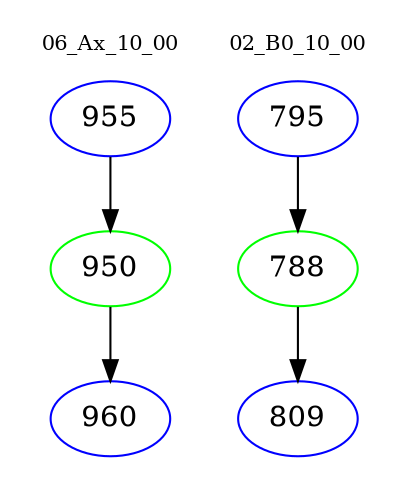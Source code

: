 digraph{
subgraph cluster_0 {
color = white
label = "06_Ax_10_00";
fontsize=10;
T0_955 [label="955", color="blue"]
T0_955 -> T0_950 [color="black"]
T0_950 [label="950", color="green"]
T0_950 -> T0_960 [color="black"]
T0_960 [label="960", color="blue"]
}
subgraph cluster_1 {
color = white
label = "02_B0_10_00";
fontsize=10;
T1_795 [label="795", color="blue"]
T1_795 -> T1_788 [color="black"]
T1_788 [label="788", color="green"]
T1_788 -> T1_809 [color="black"]
T1_809 [label="809", color="blue"]
}
}
